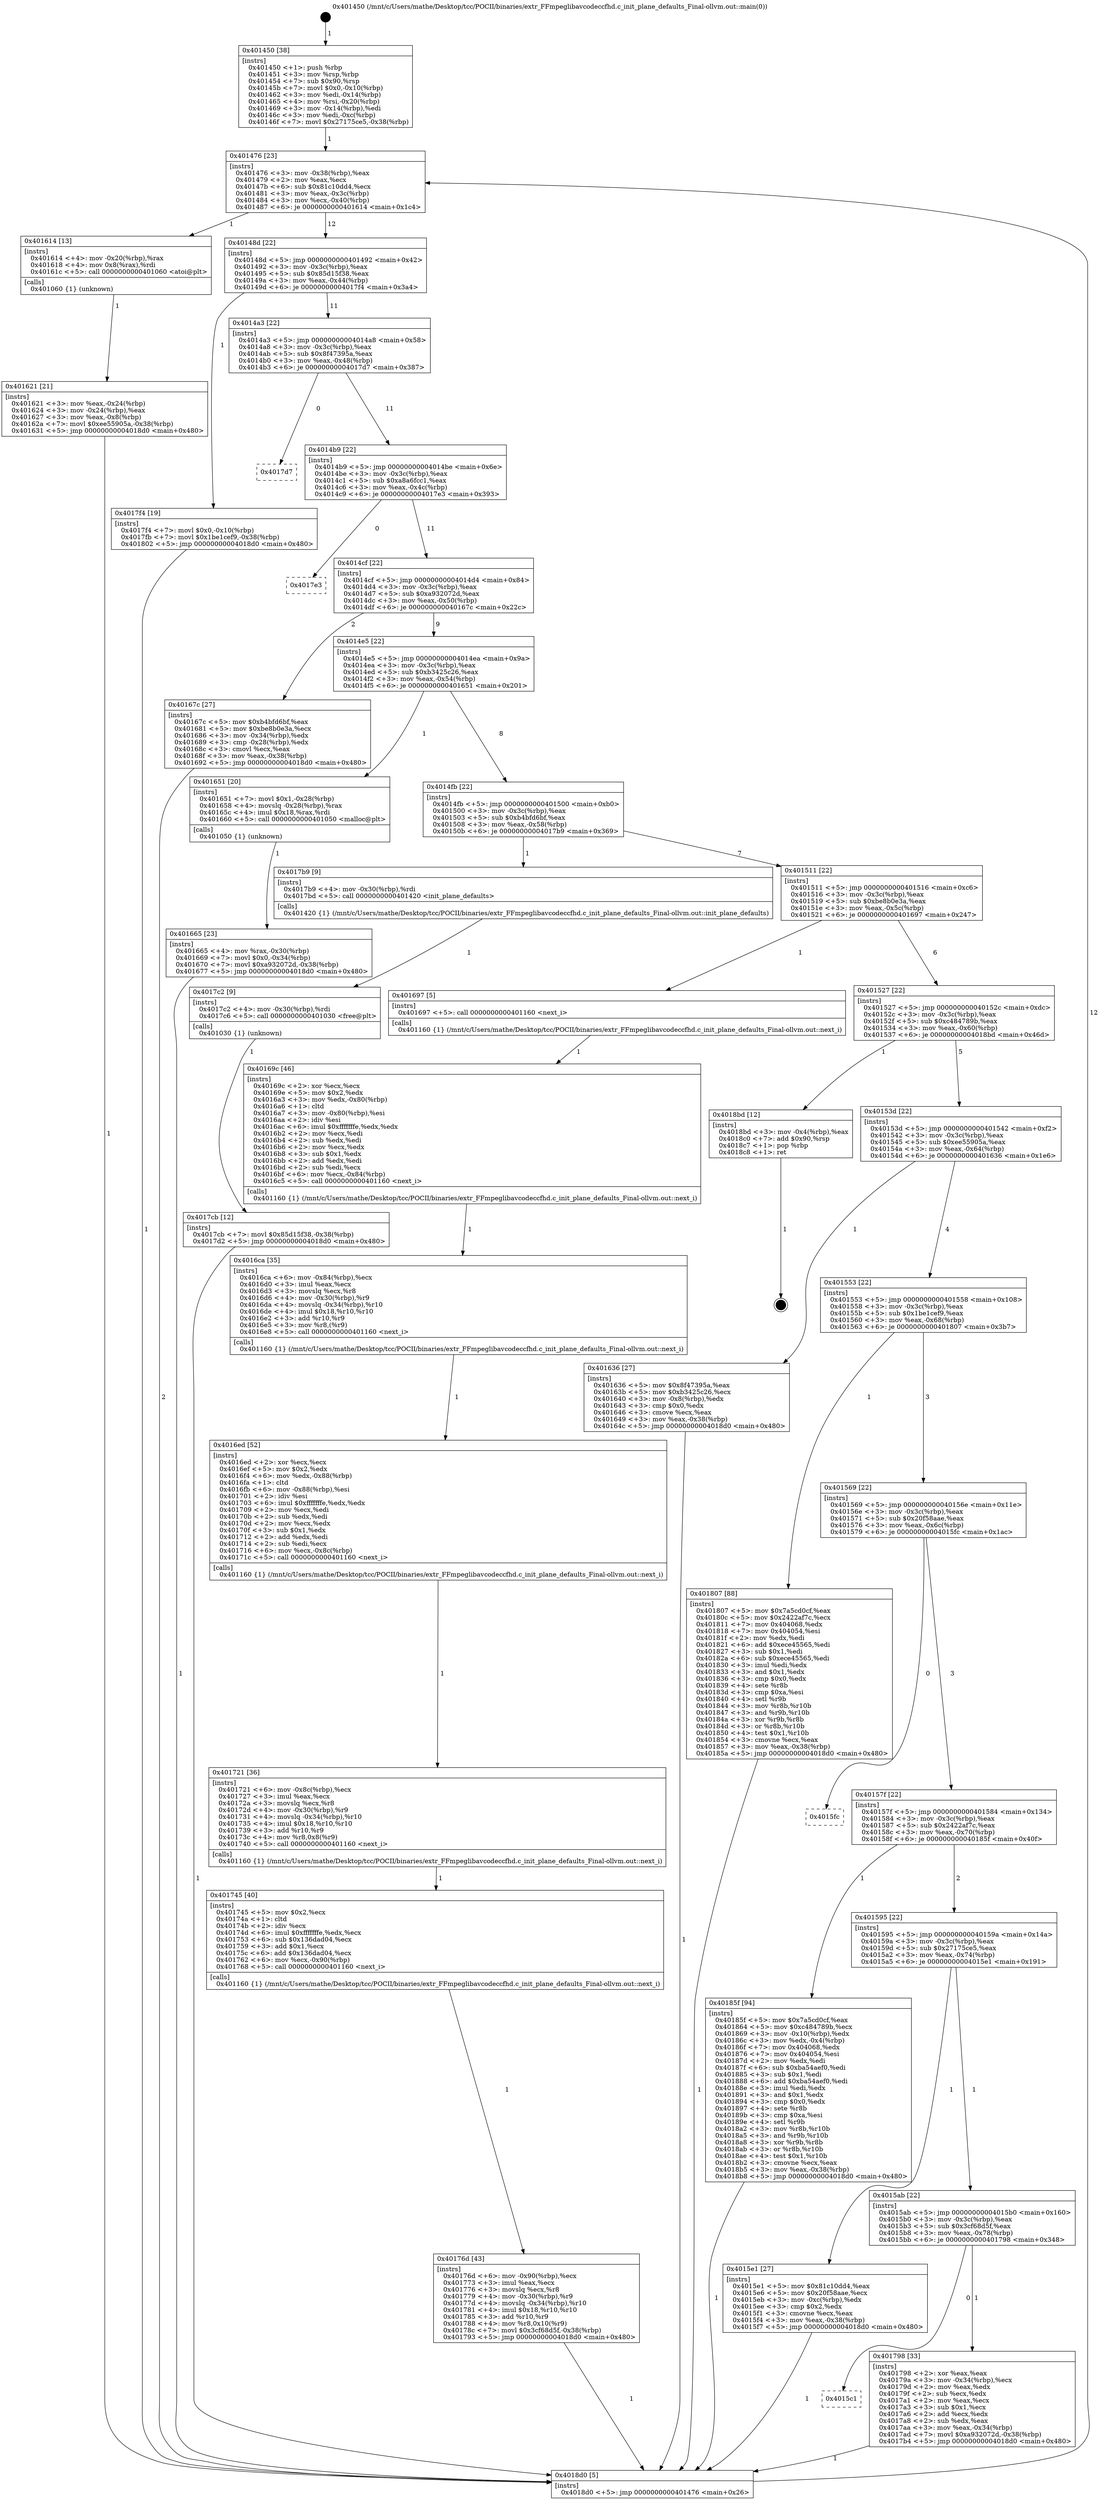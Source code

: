 digraph "0x401450" {
  label = "0x401450 (/mnt/c/Users/mathe/Desktop/tcc/POCII/binaries/extr_FFmpeglibavcodeccfhd.c_init_plane_defaults_Final-ollvm.out::main(0))"
  labelloc = "t"
  node[shape=record]

  Entry [label="",width=0.3,height=0.3,shape=circle,fillcolor=black,style=filled]
  "0x401476" [label="{
     0x401476 [23]\l
     | [instrs]\l
     &nbsp;&nbsp;0x401476 \<+3\>: mov -0x38(%rbp),%eax\l
     &nbsp;&nbsp;0x401479 \<+2\>: mov %eax,%ecx\l
     &nbsp;&nbsp;0x40147b \<+6\>: sub $0x81c10dd4,%ecx\l
     &nbsp;&nbsp;0x401481 \<+3\>: mov %eax,-0x3c(%rbp)\l
     &nbsp;&nbsp;0x401484 \<+3\>: mov %ecx,-0x40(%rbp)\l
     &nbsp;&nbsp;0x401487 \<+6\>: je 0000000000401614 \<main+0x1c4\>\l
  }"]
  "0x401614" [label="{
     0x401614 [13]\l
     | [instrs]\l
     &nbsp;&nbsp;0x401614 \<+4\>: mov -0x20(%rbp),%rax\l
     &nbsp;&nbsp;0x401618 \<+4\>: mov 0x8(%rax),%rdi\l
     &nbsp;&nbsp;0x40161c \<+5\>: call 0000000000401060 \<atoi@plt\>\l
     | [calls]\l
     &nbsp;&nbsp;0x401060 \{1\} (unknown)\l
  }"]
  "0x40148d" [label="{
     0x40148d [22]\l
     | [instrs]\l
     &nbsp;&nbsp;0x40148d \<+5\>: jmp 0000000000401492 \<main+0x42\>\l
     &nbsp;&nbsp;0x401492 \<+3\>: mov -0x3c(%rbp),%eax\l
     &nbsp;&nbsp;0x401495 \<+5\>: sub $0x85d15f38,%eax\l
     &nbsp;&nbsp;0x40149a \<+3\>: mov %eax,-0x44(%rbp)\l
     &nbsp;&nbsp;0x40149d \<+6\>: je 00000000004017f4 \<main+0x3a4\>\l
  }"]
  Exit [label="",width=0.3,height=0.3,shape=circle,fillcolor=black,style=filled,peripheries=2]
  "0x4017f4" [label="{
     0x4017f4 [19]\l
     | [instrs]\l
     &nbsp;&nbsp;0x4017f4 \<+7\>: movl $0x0,-0x10(%rbp)\l
     &nbsp;&nbsp;0x4017fb \<+7\>: movl $0x1be1cef9,-0x38(%rbp)\l
     &nbsp;&nbsp;0x401802 \<+5\>: jmp 00000000004018d0 \<main+0x480\>\l
  }"]
  "0x4014a3" [label="{
     0x4014a3 [22]\l
     | [instrs]\l
     &nbsp;&nbsp;0x4014a3 \<+5\>: jmp 00000000004014a8 \<main+0x58\>\l
     &nbsp;&nbsp;0x4014a8 \<+3\>: mov -0x3c(%rbp),%eax\l
     &nbsp;&nbsp;0x4014ab \<+5\>: sub $0x8f47395a,%eax\l
     &nbsp;&nbsp;0x4014b0 \<+3\>: mov %eax,-0x48(%rbp)\l
     &nbsp;&nbsp;0x4014b3 \<+6\>: je 00000000004017d7 \<main+0x387\>\l
  }"]
  "0x4017cb" [label="{
     0x4017cb [12]\l
     | [instrs]\l
     &nbsp;&nbsp;0x4017cb \<+7\>: movl $0x85d15f38,-0x38(%rbp)\l
     &nbsp;&nbsp;0x4017d2 \<+5\>: jmp 00000000004018d0 \<main+0x480\>\l
  }"]
  "0x4017d7" [label="{
     0x4017d7\l
  }", style=dashed]
  "0x4014b9" [label="{
     0x4014b9 [22]\l
     | [instrs]\l
     &nbsp;&nbsp;0x4014b9 \<+5\>: jmp 00000000004014be \<main+0x6e\>\l
     &nbsp;&nbsp;0x4014be \<+3\>: mov -0x3c(%rbp),%eax\l
     &nbsp;&nbsp;0x4014c1 \<+5\>: sub $0xa8a6fcc1,%eax\l
     &nbsp;&nbsp;0x4014c6 \<+3\>: mov %eax,-0x4c(%rbp)\l
     &nbsp;&nbsp;0x4014c9 \<+6\>: je 00000000004017e3 \<main+0x393\>\l
  }"]
  "0x4017c2" [label="{
     0x4017c2 [9]\l
     | [instrs]\l
     &nbsp;&nbsp;0x4017c2 \<+4\>: mov -0x30(%rbp),%rdi\l
     &nbsp;&nbsp;0x4017c6 \<+5\>: call 0000000000401030 \<free@plt\>\l
     | [calls]\l
     &nbsp;&nbsp;0x401030 \{1\} (unknown)\l
  }"]
  "0x4017e3" [label="{
     0x4017e3\l
  }", style=dashed]
  "0x4014cf" [label="{
     0x4014cf [22]\l
     | [instrs]\l
     &nbsp;&nbsp;0x4014cf \<+5\>: jmp 00000000004014d4 \<main+0x84\>\l
     &nbsp;&nbsp;0x4014d4 \<+3\>: mov -0x3c(%rbp),%eax\l
     &nbsp;&nbsp;0x4014d7 \<+5\>: sub $0xa932072d,%eax\l
     &nbsp;&nbsp;0x4014dc \<+3\>: mov %eax,-0x50(%rbp)\l
     &nbsp;&nbsp;0x4014df \<+6\>: je 000000000040167c \<main+0x22c\>\l
  }"]
  "0x4015c1" [label="{
     0x4015c1\l
  }", style=dashed]
  "0x40167c" [label="{
     0x40167c [27]\l
     | [instrs]\l
     &nbsp;&nbsp;0x40167c \<+5\>: mov $0xb4bfd6bf,%eax\l
     &nbsp;&nbsp;0x401681 \<+5\>: mov $0xbe8b0e3a,%ecx\l
     &nbsp;&nbsp;0x401686 \<+3\>: mov -0x34(%rbp),%edx\l
     &nbsp;&nbsp;0x401689 \<+3\>: cmp -0x28(%rbp),%edx\l
     &nbsp;&nbsp;0x40168c \<+3\>: cmovl %ecx,%eax\l
     &nbsp;&nbsp;0x40168f \<+3\>: mov %eax,-0x38(%rbp)\l
     &nbsp;&nbsp;0x401692 \<+5\>: jmp 00000000004018d0 \<main+0x480\>\l
  }"]
  "0x4014e5" [label="{
     0x4014e5 [22]\l
     | [instrs]\l
     &nbsp;&nbsp;0x4014e5 \<+5\>: jmp 00000000004014ea \<main+0x9a\>\l
     &nbsp;&nbsp;0x4014ea \<+3\>: mov -0x3c(%rbp),%eax\l
     &nbsp;&nbsp;0x4014ed \<+5\>: sub $0xb3425c26,%eax\l
     &nbsp;&nbsp;0x4014f2 \<+3\>: mov %eax,-0x54(%rbp)\l
     &nbsp;&nbsp;0x4014f5 \<+6\>: je 0000000000401651 \<main+0x201\>\l
  }"]
  "0x401798" [label="{
     0x401798 [33]\l
     | [instrs]\l
     &nbsp;&nbsp;0x401798 \<+2\>: xor %eax,%eax\l
     &nbsp;&nbsp;0x40179a \<+3\>: mov -0x34(%rbp),%ecx\l
     &nbsp;&nbsp;0x40179d \<+2\>: mov %eax,%edx\l
     &nbsp;&nbsp;0x40179f \<+2\>: sub %ecx,%edx\l
     &nbsp;&nbsp;0x4017a1 \<+2\>: mov %eax,%ecx\l
     &nbsp;&nbsp;0x4017a3 \<+3\>: sub $0x1,%ecx\l
     &nbsp;&nbsp;0x4017a6 \<+2\>: add %ecx,%edx\l
     &nbsp;&nbsp;0x4017a8 \<+2\>: sub %edx,%eax\l
     &nbsp;&nbsp;0x4017aa \<+3\>: mov %eax,-0x34(%rbp)\l
     &nbsp;&nbsp;0x4017ad \<+7\>: movl $0xa932072d,-0x38(%rbp)\l
     &nbsp;&nbsp;0x4017b4 \<+5\>: jmp 00000000004018d0 \<main+0x480\>\l
  }"]
  "0x401651" [label="{
     0x401651 [20]\l
     | [instrs]\l
     &nbsp;&nbsp;0x401651 \<+7\>: movl $0x1,-0x28(%rbp)\l
     &nbsp;&nbsp;0x401658 \<+4\>: movslq -0x28(%rbp),%rax\l
     &nbsp;&nbsp;0x40165c \<+4\>: imul $0x18,%rax,%rdi\l
     &nbsp;&nbsp;0x401660 \<+5\>: call 0000000000401050 \<malloc@plt\>\l
     | [calls]\l
     &nbsp;&nbsp;0x401050 \{1\} (unknown)\l
  }"]
  "0x4014fb" [label="{
     0x4014fb [22]\l
     | [instrs]\l
     &nbsp;&nbsp;0x4014fb \<+5\>: jmp 0000000000401500 \<main+0xb0\>\l
     &nbsp;&nbsp;0x401500 \<+3\>: mov -0x3c(%rbp),%eax\l
     &nbsp;&nbsp;0x401503 \<+5\>: sub $0xb4bfd6bf,%eax\l
     &nbsp;&nbsp;0x401508 \<+3\>: mov %eax,-0x58(%rbp)\l
     &nbsp;&nbsp;0x40150b \<+6\>: je 00000000004017b9 \<main+0x369\>\l
  }"]
  "0x40176d" [label="{
     0x40176d [43]\l
     | [instrs]\l
     &nbsp;&nbsp;0x40176d \<+6\>: mov -0x90(%rbp),%ecx\l
     &nbsp;&nbsp;0x401773 \<+3\>: imul %eax,%ecx\l
     &nbsp;&nbsp;0x401776 \<+3\>: movslq %ecx,%r8\l
     &nbsp;&nbsp;0x401779 \<+4\>: mov -0x30(%rbp),%r9\l
     &nbsp;&nbsp;0x40177d \<+4\>: movslq -0x34(%rbp),%r10\l
     &nbsp;&nbsp;0x401781 \<+4\>: imul $0x18,%r10,%r10\l
     &nbsp;&nbsp;0x401785 \<+3\>: add %r10,%r9\l
     &nbsp;&nbsp;0x401788 \<+4\>: mov %r8,0x10(%r9)\l
     &nbsp;&nbsp;0x40178c \<+7\>: movl $0x3cf68d5f,-0x38(%rbp)\l
     &nbsp;&nbsp;0x401793 \<+5\>: jmp 00000000004018d0 \<main+0x480\>\l
  }"]
  "0x4017b9" [label="{
     0x4017b9 [9]\l
     | [instrs]\l
     &nbsp;&nbsp;0x4017b9 \<+4\>: mov -0x30(%rbp),%rdi\l
     &nbsp;&nbsp;0x4017bd \<+5\>: call 0000000000401420 \<init_plane_defaults\>\l
     | [calls]\l
     &nbsp;&nbsp;0x401420 \{1\} (/mnt/c/Users/mathe/Desktop/tcc/POCII/binaries/extr_FFmpeglibavcodeccfhd.c_init_plane_defaults_Final-ollvm.out::init_plane_defaults)\l
  }"]
  "0x401511" [label="{
     0x401511 [22]\l
     | [instrs]\l
     &nbsp;&nbsp;0x401511 \<+5\>: jmp 0000000000401516 \<main+0xc6\>\l
     &nbsp;&nbsp;0x401516 \<+3\>: mov -0x3c(%rbp),%eax\l
     &nbsp;&nbsp;0x401519 \<+5\>: sub $0xbe8b0e3a,%eax\l
     &nbsp;&nbsp;0x40151e \<+3\>: mov %eax,-0x5c(%rbp)\l
     &nbsp;&nbsp;0x401521 \<+6\>: je 0000000000401697 \<main+0x247\>\l
  }"]
  "0x401745" [label="{
     0x401745 [40]\l
     | [instrs]\l
     &nbsp;&nbsp;0x401745 \<+5\>: mov $0x2,%ecx\l
     &nbsp;&nbsp;0x40174a \<+1\>: cltd\l
     &nbsp;&nbsp;0x40174b \<+2\>: idiv %ecx\l
     &nbsp;&nbsp;0x40174d \<+6\>: imul $0xfffffffe,%edx,%ecx\l
     &nbsp;&nbsp;0x401753 \<+6\>: sub $0x136dad04,%ecx\l
     &nbsp;&nbsp;0x401759 \<+3\>: add $0x1,%ecx\l
     &nbsp;&nbsp;0x40175c \<+6\>: add $0x136dad04,%ecx\l
     &nbsp;&nbsp;0x401762 \<+6\>: mov %ecx,-0x90(%rbp)\l
     &nbsp;&nbsp;0x401768 \<+5\>: call 0000000000401160 \<next_i\>\l
     | [calls]\l
     &nbsp;&nbsp;0x401160 \{1\} (/mnt/c/Users/mathe/Desktop/tcc/POCII/binaries/extr_FFmpeglibavcodeccfhd.c_init_plane_defaults_Final-ollvm.out::next_i)\l
  }"]
  "0x401697" [label="{
     0x401697 [5]\l
     | [instrs]\l
     &nbsp;&nbsp;0x401697 \<+5\>: call 0000000000401160 \<next_i\>\l
     | [calls]\l
     &nbsp;&nbsp;0x401160 \{1\} (/mnt/c/Users/mathe/Desktop/tcc/POCII/binaries/extr_FFmpeglibavcodeccfhd.c_init_plane_defaults_Final-ollvm.out::next_i)\l
  }"]
  "0x401527" [label="{
     0x401527 [22]\l
     | [instrs]\l
     &nbsp;&nbsp;0x401527 \<+5\>: jmp 000000000040152c \<main+0xdc\>\l
     &nbsp;&nbsp;0x40152c \<+3\>: mov -0x3c(%rbp),%eax\l
     &nbsp;&nbsp;0x40152f \<+5\>: sub $0xc484789b,%eax\l
     &nbsp;&nbsp;0x401534 \<+3\>: mov %eax,-0x60(%rbp)\l
     &nbsp;&nbsp;0x401537 \<+6\>: je 00000000004018bd \<main+0x46d\>\l
  }"]
  "0x401721" [label="{
     0x401721 [36]\l
     | [instrs]\l
     &nbsp;&nbsp;0x401721 \<+6\>: mov -0x8c(%rbp),%ecx\l
     &nbsp;&nbsp;0x401727 \<+3\>: imul %eax,%ecx\l
     &nbsp;&nbsp;0x40172a \<+3\>: movslq %ecx,%r8\l
     &nbsp;&nbsp;0x40172d \<+4\>: mov -0x30(%rbp),%r9\l
     &nbsp;&nbsp;0x401731 \<+4\>: movslq -0x34(%rbp),%r10\l
     &nbsp;&nbsp;0x401735 \<+4\>: imul $0x18,%r10,%r10\l
     &nbsp;&nbsp;0x401739 \<+3\>: add %r10,%r9\l
     &nbsp;&nbsp;0x40173c \<+4\>: mov %r8,0x8(%r9)\l
     &nbsp;&nbsp;0x401740 \<+5\>: call 0000000000401160 \<next_i\>\l
     | [calls]\l
     &nbsp;&nbsp;0x401160 \{1\} (/mnt/c/Users/mathe/Desktop/tcc/POCII/binaries/extr_FFmpeglibavcodeccfhd.c_init_plane_defaults_Final-ollvm.out::next_i)\l
  }"]
  "0x4018bd" [label="{
     0x4018bd [12]\l
     | [instrs]\l
     &nbsp;&nbsp;0x4018bd \<+3\>: mov -0x4(%rbp),%eax\l
     &nbsp;&nbsp;0x4018c0 \<+7\>: add $0x90,%rsp\l
     &nbsp;&nbsp;0x4018c7 \<+1\>: pop %rbp\l
     &nbsp;&nbsp;0x4018c8 \<+1\>: ret\l
  }"]
  "0x40153d" [label="{
     0x40153d [22]\l
     | [instrs]\l
     &nbsp;&nbsp;0x40153d \<+5\>: jmp 0000000000401542 \<main+0xf2\>\l
     &nbsp;&nbsp;0x401542 \<+3\>: mov -0x3c(%rbp),%eax\l
     &nbsp;&nbsp;0x401545 \<+5\>: sub $0xee55905a,%eax\l
     &nbsp;&nbsp;0x40154a \<+3\>: mov %eax,-0x64(%rbp)\l
     &nbsp;&nbsp;0x40154d \<+6\>: je 0000000000401636 \<main+0x1e6\>\l
  }"]
  "0x4016ed" [label="{
     0x4016ed [52]\l
     | [instrs]\l
     &nbsp;&nbsp;0x4016ed \<+2\>: xor %ecx,%ecx\l
     &nbsp;&nbsp;0x4016ef \<+5\>: mov $0x2,%edx\l
     &nbsp;&nbsp;0x4016f4 \<+6\>: mov %edx,-0x88(%rbp)\l
     &nbsp;&nbsp;0x4016fa \<+1\>: cltd\l
     &nbsp;&nbsp;0x4016fb \<+6\>: mov -0x88(%rbp),%esi\l
     &nbsp;&nbsp;0x401701 \<+2\>: idiv %esi\l
     &nbsp;&nbsp;0x401703 \<+6\>: imul $0xfffffffe,%edx,%edx\l
     &nbsp;&nbsp;0x401709 \<+2\>: mov %ecx,%edi\l
     &nbsp;&nbsp;0x40170b \<+2\>: sub %edx,%edi\l
     &nbsp;&nbsp;0x40170d \<+2\>: mov %ecx,%edx\l
     &nbsp;&nbsp;0x40170f \<+3\>: sub $0x1,%edx\l
     &nbsp;&nbsp;0x401712 \<+2\>: add %edx,%edi\l
     &nbsp;&nbsp;0x401714 \<+2\>: sub %edi,%ecx\l
     &nbsp;&nbsp;0x401716 \<+6\>: mov %ecx,-0x8c(%rbp)\l
     &nbsp;&nbsp;0x40171c \<+5\>: call 0000000000401160 \<next_i\>\l
     | [calls]\l
     &nbsp;&nbsp;0x401160 \{1\} (/mnt/c/Users/mathe/Desktop/tcc/POCII/binaries/extr_FFmpeglibavcodeccfhd.c_init_plane_defaults_Final-ollvm.out::next_i)\l
  }"]
  "0x401636" [label="{
     0x401636 [27]\l
     | [instrs]\l
     &nbsp;&nbsp;0x401636 \<+5\>: mov $0x8f47395a,%eax\l
     &nbsp;&nbsp;0x40163b \<+5\>: mov $0xb3425c26,%ecx\l
     &nbsp;&nbsp;0x401640 \<+3\>: mov -0x8(%rbp),%edx\l
     &nbsp;&nbsp;0x401643 \<+3\>: cmp $0x0,%edx\l
     &nbsp;&nbsp;0x401646 \<+3\>: cmove %ecx,%eax\l
     &nbsp;&nbsp;0x401649 \<+3\>: mov %eax,-0x38(%rbp)\l
     &nbsp;&nbsp;0x40164c \<+5\>: jmp 00000000004018d0 \<main+0x480\>\l
  }"]
  "0x401553" [label="{
     0x401553 [22]\l
     | [instrs]\l
     &nbsp;&nbsp;0x401553 \<+5\>: jmp 0000000000401558 \<main+0x108\>\l
     &nbsp;&nbsp;0x401558 \<+3\>: mov -0x3c(%rbp),%eax\l
     &nbsp;&nbsp;0x40155b \<+5\>: sub $0x1be1cef9,%eax\l
     &nbsp;&nbsp;0x401560 \<+3\>: mov %eax,-0x68(%rbp)\l
     &nbsp;&nbsp;0x401563 \<+6\>: je 0000000000401807 \<main+0x3b7\>\l
  }"]
  "0x4016ca" [label="{
     0x4016ca [35]\l
     | [instrs]\l
     &nbsp;&nbsp;0x4016ca \<+6\>: mov -0x84(%rbp),%ecx\l
     &nbsp;&nbsp;0x4016d0 \<+3\>: imul %eax,%ecx\l
     &nbsp;&nbsp;0x4016d3 \<+3\>: movslq %ecx,%r8\l
     &nbsp;&nbsp;0x4016d6 \<+4\>: mov -0x30(%rbp),%r9\l
     &nbsp;&nbsp;0x4016da \<+4\>: movslq -0x34(%rbp),%r10\l
     &nbsp;&nbsp;0x4016de \<+4\>: imul $0x18,%r10,%r10\l
     &nbsp;&nbsp;0x4016e2 \<+3\>: add %r10,%r9\l
     &nbsp;&nbsp;0x4016e5 \<+3\>: mov %r8,(%r9)\l
     &nbsp;&nbsp;0x4016e8 \<+5\>: call 0000000000401160 \<next_i\>\l
     | [calls]\l
     &nbsp;&nbsp;0x401160 \{1\} (/mnt/c/Users/mathe/Desktop/tcc/POCII/binaries/extr_FFmpeglibavcodeccfhd.c_init_plane_defaults_Final-ollvm.out::next_i)\l
  }"]
  "0x401807" [label="{
     0x401807 [88]\l
     | [instrs]\l
     &nbsp;&nbsp;0x401807 \<+5\>: mov $0x7a5cd0cf,%eax\l
     &nbsp;&nbsp;0x40180c \<+5\>: mov $0x2422af7c,%ecx\l
     &nbsp;&nbsp;0x401811 \<+7\>: mov 0x404068,%edx\l
     &nbsp;&nbsp;0x401818 \<+7\>: mov 0x404054,%esi\l
     &nbsp;&nbsp;0x40181f \<+2\>: mov %edx,%edi\l
     &nbsp;&nbsp;0x401821 \<+6\>: add $0xece45565,%edi\l
     &nbsp;&nbsp;0x401827 \<+3\>: sub $0x1,%edi\l
     &nbsp;&nbsp;0x40182a \<+6\>: sub $0xece45565,%edi\l
     &nbsp;&nbsp;0x401830 \<+3\>: imul %edi,%edx\l
     &nbsp;&nbsp;0x401833 \<+3\>: and $0x1,%edx\l
     &nbsp;&nbsp;0x401836 \<+3\>: cmp $0x0,%edx\l
     &nbsp;&nbsp;0x401839 \<+4\>: sete %r8b\l
     &nbsp;&nbsp;0x40183d \<+3\>: cmp $0xa,%esi\l
     &nbsp;&nbsp;0x401840 \<+4\>: setl %r9b\l
     &nbsp;&nbsp;0x401844 \<+3\>: mov %r8b,%r10b\l
     &nbsp;&nbsp;0x401847 \<+3\>: and %r9b,%r10b\l
     &nbsp;&nbsp;0x40184a \<+3\>: xor %r9b,%r8b\l
     &nbsp;&nbsp;0x40184d \<+3\>: or %r8b,%r10b\l
     &nbsp;&nbsp;0x401850 \<+4\>: test $0x1,%r10b\l
     &nbsp;&nbsp;0x401854 \<+3\>: cmovne %ecx,%eax\l
     &nbsp;&nbsp;0x401857 \<+3\>: mov %eax,-0x38(%rbp)\l
     &nbsp;&nbsp;0x40185a \<+5\>: jmp 00000000004018d0 \<main+0x480\>\l
  }"]
  "0x401569" [label="{
     0x401569 [22]\l
     | [instrs]\l
     &nbsp;&nbsp;0x401569 \<+5\>: jmp 000000000040156e \<main+0x11e\>\l
     &nbsp;&nbsp;0x40156e \<+3\>: mov -0x3c(%rbp),%eax\l
     &nbsp;&nbsp;0x401571 \<+5\>: sub $0x20f58aae,%eax\l
     &nbsp;&nbsp;0x401576 \<+3\>: mov %eax,-0x6c(%rbp)\l
     &nbsp;&nbsp;0x401579 \<+6\>: je 00000000004015fc \<main+0x1ac\>\l
  }"]
  "0x40169c" [label="{
     0x40169c [46]\l
     | [instrs]\l
     &nbsp;&nbsp;0x40169c \<+2\>: xor %ecx,%ecx\l
     &nbsp;&nbsp;0x40169e \<+5\>: mov $0x2,%edx\l
     &nbsp;&nbsp;0x4016a3 \<+3\>: mov %edx,-0x80(%rbp)\l
     &nbsp;&nbsp;0x4016a6 \<+1\>: cltd\l
     &nbsp;&nbsp;0x4016a7 \<+3\>: mov -0x80(%rbp),%esi\l
     &nbsp;&nbsp;0x4016aa \<+2\>: idiv %esi\l
     &nbsp;&nbsp;0x4016ac \<+6\>: imul $0xfffffffe,%edx,%edx\l
     &nbsp;&nbsp;0x4016b2 \<+2\>: mov %ecx,%edi\l
     &nbsp;&nbsp;0x4016b4 \<+2\>: sub %edx,%edi\l
     &nbsp;&nbsp;0x4016b6 \<+2\>: mov %ecx,%edx\l
     &nbsp;&nbsp;0x4016b8 \<+3\>: sub $0x1,%edx\l
     &nbsp;&nbsp;0x4016bb \<+2\>: add %edx,%edi\l
     &nbsp;&nbsp;0x4016bd \<+2\>: sub %edi,%ecx\l
     &nbsp;&nbsp;0x4016bf \<+6\>: mov %ecx,-0x84(%rbp)\l
     &nbsp;&nbsp;0x4016c5 \<+5\>: call 0000000000401160 \<next_i\>\l
     | [calls]\l
     &nbsp;&nbsp;0x401160 \{1\} (/mnt/c/Users/mathe/Desktop/tcc/POCII/binaries/extr_FFmpeglibavcodeccfhd.c_init_plane_defaults_Final-ollvm.out::next_i)\l
  }"]
  "0x4015fc" [label="{
     0x4015fc\l
  }", style=dashed]
  "0x40157f" [label="{
     0x40157f [22]\l
     | [instrs]\l
     &nbsp;&nbsp;0x40157f \<+5\>: jmp 0000000000401584 \<main+0x134\>\l
     &nbsp;&nbsp;0x401584 \<+3\>: mov -0x3c(%rbp),%eax\l
     &nbsp;&nbsp;0x401587 \<+5\>: sub $0x2422af7c,%eax\l
     &nbsp;&nbsp;0x40158c \<+3\>: mov %eax,-0x70(%rbp)\l
     &nbsp;&nbsp;0x40158f \<+6\>: je 000000000040185f \<main+0x40f\>\l
  }"]
  "0x401665" [label="{
     0x401665 [23]\l
     | [instrs]\l
     &nbsp;&nbsp;0x401665 \<+4\>: mov %rax,-0x30(%rbp)\l
     &nbsp;&nbsp;0x401669 \<+7\>: movl $0x0,-0x34(%rbp)\l
     &nbsp;&nbsp;0x401670 \<+7\>: movl $0xa932072d,-0x38(%rbp)\l
     &nbsp;&nbsp;0x401677 \<+5\>: jmp 00000000004018d0 \<main+0x480\>\l
  }"]
  "0x40185f" [label="{
     0x40185f [94]\l
     | [instrs]\l
     &nbsp;&nbsp;0x40185f \<+5\>: mov $0x7a5cd0cf,%eax\l
     &nbsp;&nbsp;0x401864 \<+5\>: mov $0xc484789b,%ecx\l
     &nbsp;&nbsp;0x401869 \<+3\>: mov -0x10(%rbp),%edx\l
     &nbsp;&nbsp;0x40186c \<+3\>: mov %edx,-0x4(%rbp)\l
     &nbsp;&nbsp;0x40186f \<+7\>: mov 0x404068,%edx\l
     &nbsp;&nbsp;0x401876 \<+7\>: mov 0x404054,%esi\l
     &nbsp;&nbsp;0x40187d \<+2\>: mov %edx,%edi\l
     &nbsp;&nbsp;0x40187f \<+6\>: sub $0xba54aef0,%edi\l
     &nbsp;&nbsp;0x401885 \<+3\>: sub $0x1,%edi\l
     &nbsp;&nbsp;0x401888 \<+6\>: add $0xba54aef0,%edi\l
     &nbsp;&nbsp;0x40188e \<+3\>: imul %edi,%edx\l
     &nbsp;&nbsp;0x401891 \<+3\>: and $0x1,%edx\l
     &nbsp;&nbsp;0x401894 \<+3\>: cmp $0x0,%edx\l
     &nbsp;&nbsp;0x401897 \<+4\>: sete %r8b\l
     &nbsp;&nbsp;0x40189b \<+3\>: cmp $0xa,%esi\l
     &nbsp;&nbsp;0x40189e \<+4\>: setl %r9b\l
     &nbsp;&nbsp;0x4018a2 \<+3\>: mov %r8b,%r10b\l
     &nbsp;&nbsp;0x4018a5 \<+3\>: and %r9b,%r10b\l
     &nbsp;&nbsp;0x4018a8 \<+3\>: xor %r9b,%r8b\l
     &nbsp;&nbsp;0x4018ab \<+3\>: or %r8b,%r10b\l
     &nbsp;&nbsp;0x4018ae \<+4\>: test $0x1,%r10b\l
     &nbsp;&nbsp;0x4018b2 \<+3\>: cmovne %ecx,%eax\l
     &nbsp;&nbsp;0x4018b5 \<+3\>: mov %eax,-0x38(%rbp)\l
     &nbsp;&nbsp;0x4018b8 \<+5\>: jmp 00000000004018d0 \<main+0x480\>\l
  }"]
  "0x401595" [label="{
     0x401595 [22]\l
     | [instrs]\l
     &nbsp;&nbsp;0x401595 \<+5\>: jmp 000000000040159a \<main+0x14a\>\l
     &nbsp;&nbsp;0x40159a \<+3\>: mov -0x3c(%rbp),%eax\l
     &nbsp;&nbsp;0x40159d \<+5\>: sub $0x27175ce5,%eax\l
     &nbsp;&nbsp;0x4015a2 \<+3\>: mov %eax,-0x74(%rbp)\l
     &nbsp;&nbsp;0x4015a5 \<+6\>: je 00000000004015e1 \<main+0x191\>\l
  }"]
  "0x401621" [label="{
     0x401621 [21]\l
     | [instrs]\l
     &nbsp;&nbsp;0x401621 \<+3\>: mov %eax,-0x24(%rbp)\l
     &nbsp;&nbsp;0x401624 \<+3\>: mov -0x24(%rbp),%eax\l
     &nbsp;&nbsp;0x401627 \<+3\>: mov %eax,-0x8(%rbp)\l
     &nbsp;&nbsp;0x40162a \<+7\>: movl $0xee55905a,-0x38(%rbp)\l
     &nbsp;&nbsp;0x401631 \<+5\>: jmp 00000000004018d0 \<main+0x480\>\l
  }"]
  "0x4015e1" [label="{
     0x4015e1 [27]\l
     | [instrs]\l
     &nbsp;&nbsp;0x4015e1 \<+5\>: mov $0x81c10dd4,%eax\l
     &nbsp;&nbsp;0x4015e6 \<+5\>: mov $0x20f58aae,%ecx\l
     &nbsp;&nbsp;0x4015eb \<+3\>: mov -0xc(%rbp),%edx\l
     &nbsp;&nbsp;0x4015ee \<+3\>: cmp $0x2,%edx\l
     &nbsp;&nbsp;0x4015f1 \<+3\>: cmovne %ecx,%eax\l
     &nbsp;&nbsp;0x4015f4 \<+3\>: mov %eax,-0x38(%rbp)\l
     &nbsp;&nbsp;0x4015f7 \<+5\>: jmp 00000000004018d0 \<main+0x480\>\l
  }"]
  "0x4015ab" [label="{
     0x4015ab [22]\l
     | [instrs]\l
     &nbsp;&nbsp;0x4015ab \<+5\>: jmp 00000000004015b0 \<main+0x160\>\l
     &nbsp;&nbsp;0x4015b0 \<+3\>: mov -0x3c(%rbp),%eax\l
     &nbsp;&nbsp;0x4015b3 \<+5\>: sub $0x3cf68d5f,%eax\l
     &nbsp;&nbsp;0x4015b8 \<+3\>: mov %eax,-0x78(%rbp)\l
     &nbsp;&nbsp;0x4015bb \<+6\>: je 0000000000401798 \<main+0x348\>\l
  }"]
  "0x4018d0" [label="{
     0x4018d0 [5]\l
     | [instrs]\l
     &nbsp;&nbsp;0x4018d0 \<+5\>: jmp 0000000000401476 \<main+0x26\>\l
  }"]
  "0x401450" [label="{
     0x401450 [38]\l
     | [instrs]\l
     &nbsp;&nbsp;0x401450 \<+1\>: push %rbp\l
     &nbsp;&nbsp;0x401451 \<+3\>: mov %rsp,%rbp\l
     &nbsp;&nbsp;0x401454 \<+7\>: sub $0x90,%rsp\l
     &nbsp;&nbsp;0x40145b \<+7\>: movl $0x0,-0x10(%rbp)\l
     &nbsp;&nbsp;0x401462 \<+3\>: mov %edi,-0x14(%rbp)\l
     &nbsp;&nbsp;0x401465 \<+4\>: mov %rsi,-0x20(%rbp)\l
     &nbsp;&nbsp;0x401469 \<+3\>: mov -0x14(%rbp),%edi\l
     &nbsp;&nbsp;0x40146c \<+3\>: mov %edi,-0xc(%rbp)\l
     &nbsp;&nbsp;0x40146f \<+7\>: movl $0x27175ce5,-0x38(%rbp)\l
  }"]
  Entry -> "0x401450" [label=" 1"]
  "0x401476" -> "0x401614" [label=" 1"]
  "0x401476" -> "0x40148d" [label=" 12"]
  "0x4018bd" -> Exit [label=" 1"]
  "0x40148d" -> "0x4017f4" [label=" 1"]
  "0x40148d" -> "0x4014a3" [label=" 11"]
  "0x40185f" -> "0x4018d0" [label=" 1"]
  "0x4014a3" -> "0x4017d7" [label=" 0"]
  "0x4014a3" -> "0x4014b9" [label=" 11"]
  "0x401807" -> "0x4018d0" [label=" 1"]
  "0x4014b9" -> "0x4017e3" [label=" 0"]
  "0x4014b9" -> "0x4014cf" [label=" 11"]
  "0x4017f4" -> "0x4018d0" [label=" 1"]
  "0x4014cf" -> "0x40167c" [label=" 2"]
  "0x4014cf" -> "0x4014e5" [label=" 9"]
  "0x4017cb" -> "0x4018d0" [label=" 1"]
  "0x4014e5" -> "0x401651" [label=" 1"]
  "0x4014e5" -> "0x4014fb" [label=" 8"]
  "0x4017c2" -> "0x4017cb" [label=" 1"]
  "0x4014fb" -> "0x4017b9" [label=" 1"]
  "0x4014fb" -> "0x401511" [label=" 7"]
  "0x401798" -> "0x4018d0" [label=" 1"]
  "0x401511" -> "0x401697" [label=" 1"]
  "0x401511" -> "0x401527" [label=" 6"]
  "0x4015ab" -> "0x4015c1" [label=" 0"]
  "0x401527" -> "0x4018bd" [label=" 1"]
  "0x401527" -> "0x40153d" [label=" 5"]
  "0x4015ab" -> "0x401798" [label=" 1"]
  "0x40153d" -> "0x401636" [label=" 1"]
  "0x40153d" -> "0x401553" [label=" 4"]
  "0x4017b9" -> "0x4017c2" [label=" 1"]
  "0x401553" -> "0x401807" [label=" 1"]
  "0x401553" -> "0x401569" [label=" 3"]
  "0x40176d" -> "0x4018d0" [label=" 1"]
  "0x401569" -> "0x4015fc" [label=" 0"]
  "0x401569" -> "0x40157f" [label=" 3"]
  "0x401745" -> "0x40176d" [label=" 1"]
  "0x40157f" -> "0x40185f" [label=" 1"]
  "0x40157f" -> "0x401595" [label=" 2"]
  "0x401721" -> "0x401745" [label=" 1"]
  "0x401595" -> "0x4015e1" [label=" 1"]
  "0x401595" -> "0x4015ab" [label=" 1"]
  "0x4015e1" -> "0x4018d0" [label=" 1"]
  "0x401450" -> "0x401476" [label=" 1"]
  "0x4018d0" -> "0x401476" [label=" 12"]
  "0x401614" -> "0x401621" [label=" 1"]
  "0x401621" -> "0x4018d0" [label=" 1"]
  "0x401636" -> "0x4018d0" [label=" 1"]
  "0x401651" -> "0x401665" [label=" 1"]
  "0x401665" -> "0x4018d0" [label=" 1"]
  "0x40167c" -> "0x4018d0" [label=" 2"]
  "0x401697" -> "0x40169c" [label=" 1"]
  "0x40169c" -> "0x4016ca" [label=" 1"]
  "0x4016ca" -> "0x4016ed" [label=" 1"]
  "0x4016ed" -> "0x401721" [label=" 1"]
}

